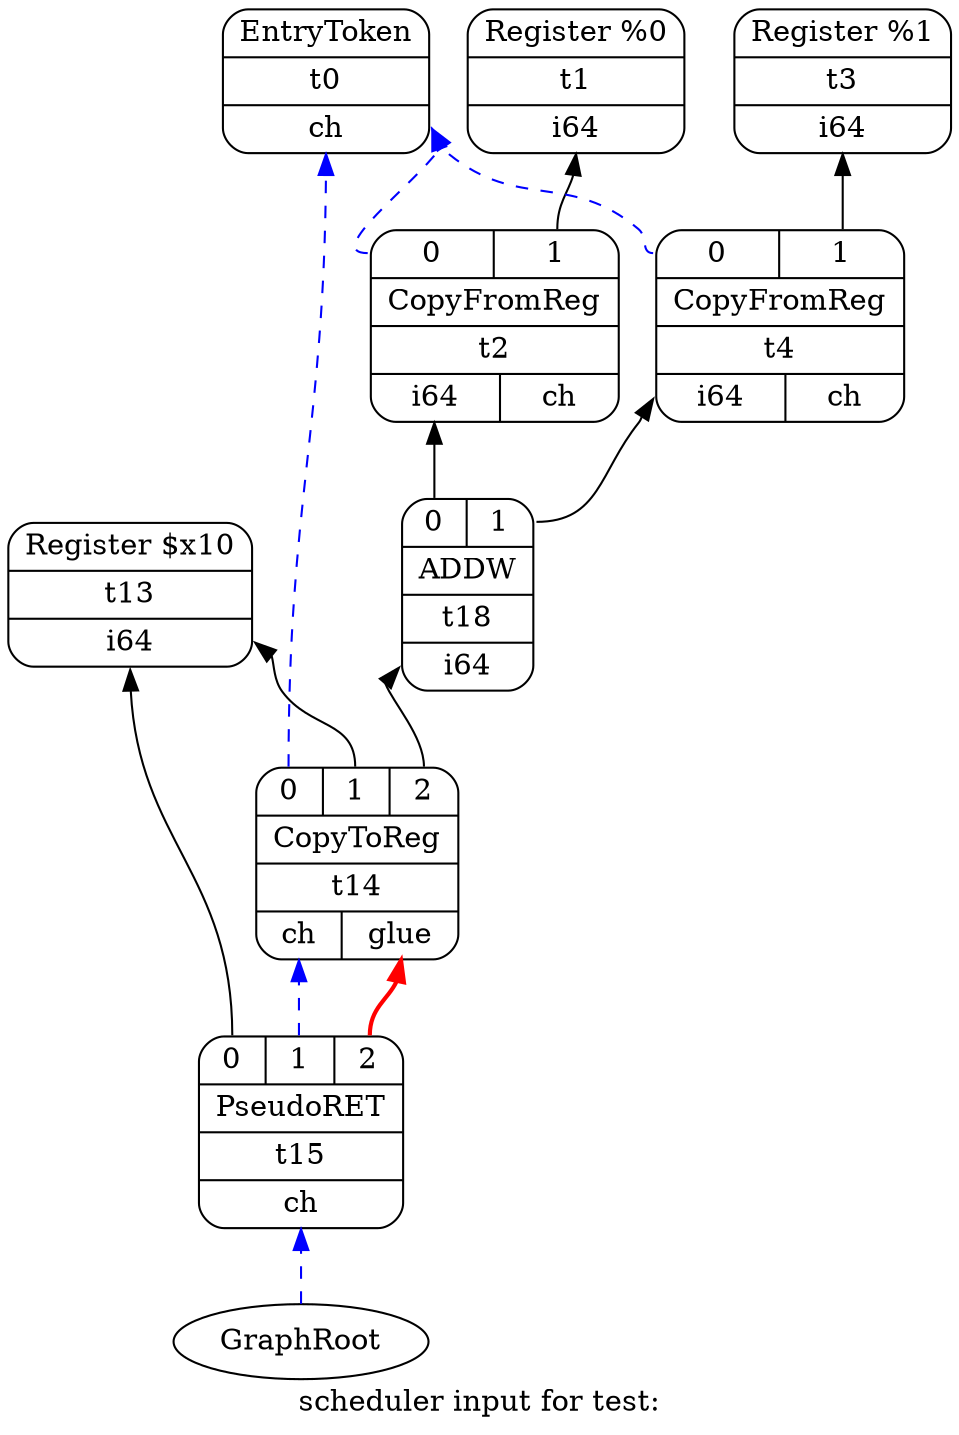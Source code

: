 digraph "scheduler input for test:" {
	rankdir="BT";
	label="scheduler input for test:";

	Node0xdb89b8 [shape=record,shape=Mrecord,label="{EntryToken|t0|{<d0>ch}}"];
	Node0xe1ebc0 [shape=record,shape=Mrecord,label="{Register %0|t1|{<d0>i64}}"];
	Node0xe1ec90 [shape=record,shape=Mrecord,label="{Register %1|t3|{<d0>i64}}"];
	Node0xe1f0a0 [shape=record,shape=Mrecord,label="{Register $x10|t13|{<d0>i64}}"];
	Node0xe1ec28 [shape=record,shape=Mrecord,label="{{<s0>0|<s1>1}|CopyFromReg|t2|{<d0>i64|<d1>ch}}"];
	Node0xe1ec28:s0 -> Node0xdb89b8:d0[color=blue,style=dashed];
	Node0xe1ec28:s1 -> Node0xe1ebc0:d0;
	Node0xe1ecf8 [shape=record,shape=Mrecord,label="{{<s0>0|<s1>1}|CopyFromReg|t4|{<d0>i64|<d1>ch}}"];
	Node0xe1ecf8:s0 -> Node0xdb89b8:d0[color=blue,style=dashed];
	Node0xe1ecf8:s1 -> Node0xe1ec90:d0;
	Node0xe1ed60 [shape=record,shape=Mrecord,label="{{<s0>0|<s1>1}|ADDW|t18|{<d0>i64}}"];
	Node0xe1ed60:s0 -> Node0xe1ec28:d0;
	Node0xe1ed60:s1 -> Node0xe1ecf8:d0;
	Node0xe1f108 [shape=record,shape=Mrecord,label="{{<s0>0|<s1>1|<s2>2}|CopyToReg|t14|{<d0>ch|<d1>glue}}"];
	Node0xe1f108:s0 -> Node0xdb89b8:d0[color=blue,style=dashed];
	Node0xe1f108:s1 -> Node0xe1f0a0:d0;
	Node0xe1f108:s2 -> Node0xe1ed60:d0;
	Node0xe1f170 [shape=record,shape=Mrecord,label="{{<s0>0|<s1>1|<s2>2}|PseudoRET|t15|{<d0>ch}}"];
	Node0xe1f170:s0 -> Node0xe1f0a0:d0;
	Node0xe1f170:s1 -> Node0xe1f108:d0[color=blue,style=dashed];
	Node0xe1f170:s2 -> Node0xe1f108:d1[color=red,style=bold];
	Node0x0[ plaintext=circle, label ="GraphRoot"];
	Node0x0 -> Node0xe1f170:d0[color=blue,style=dashed];
}
